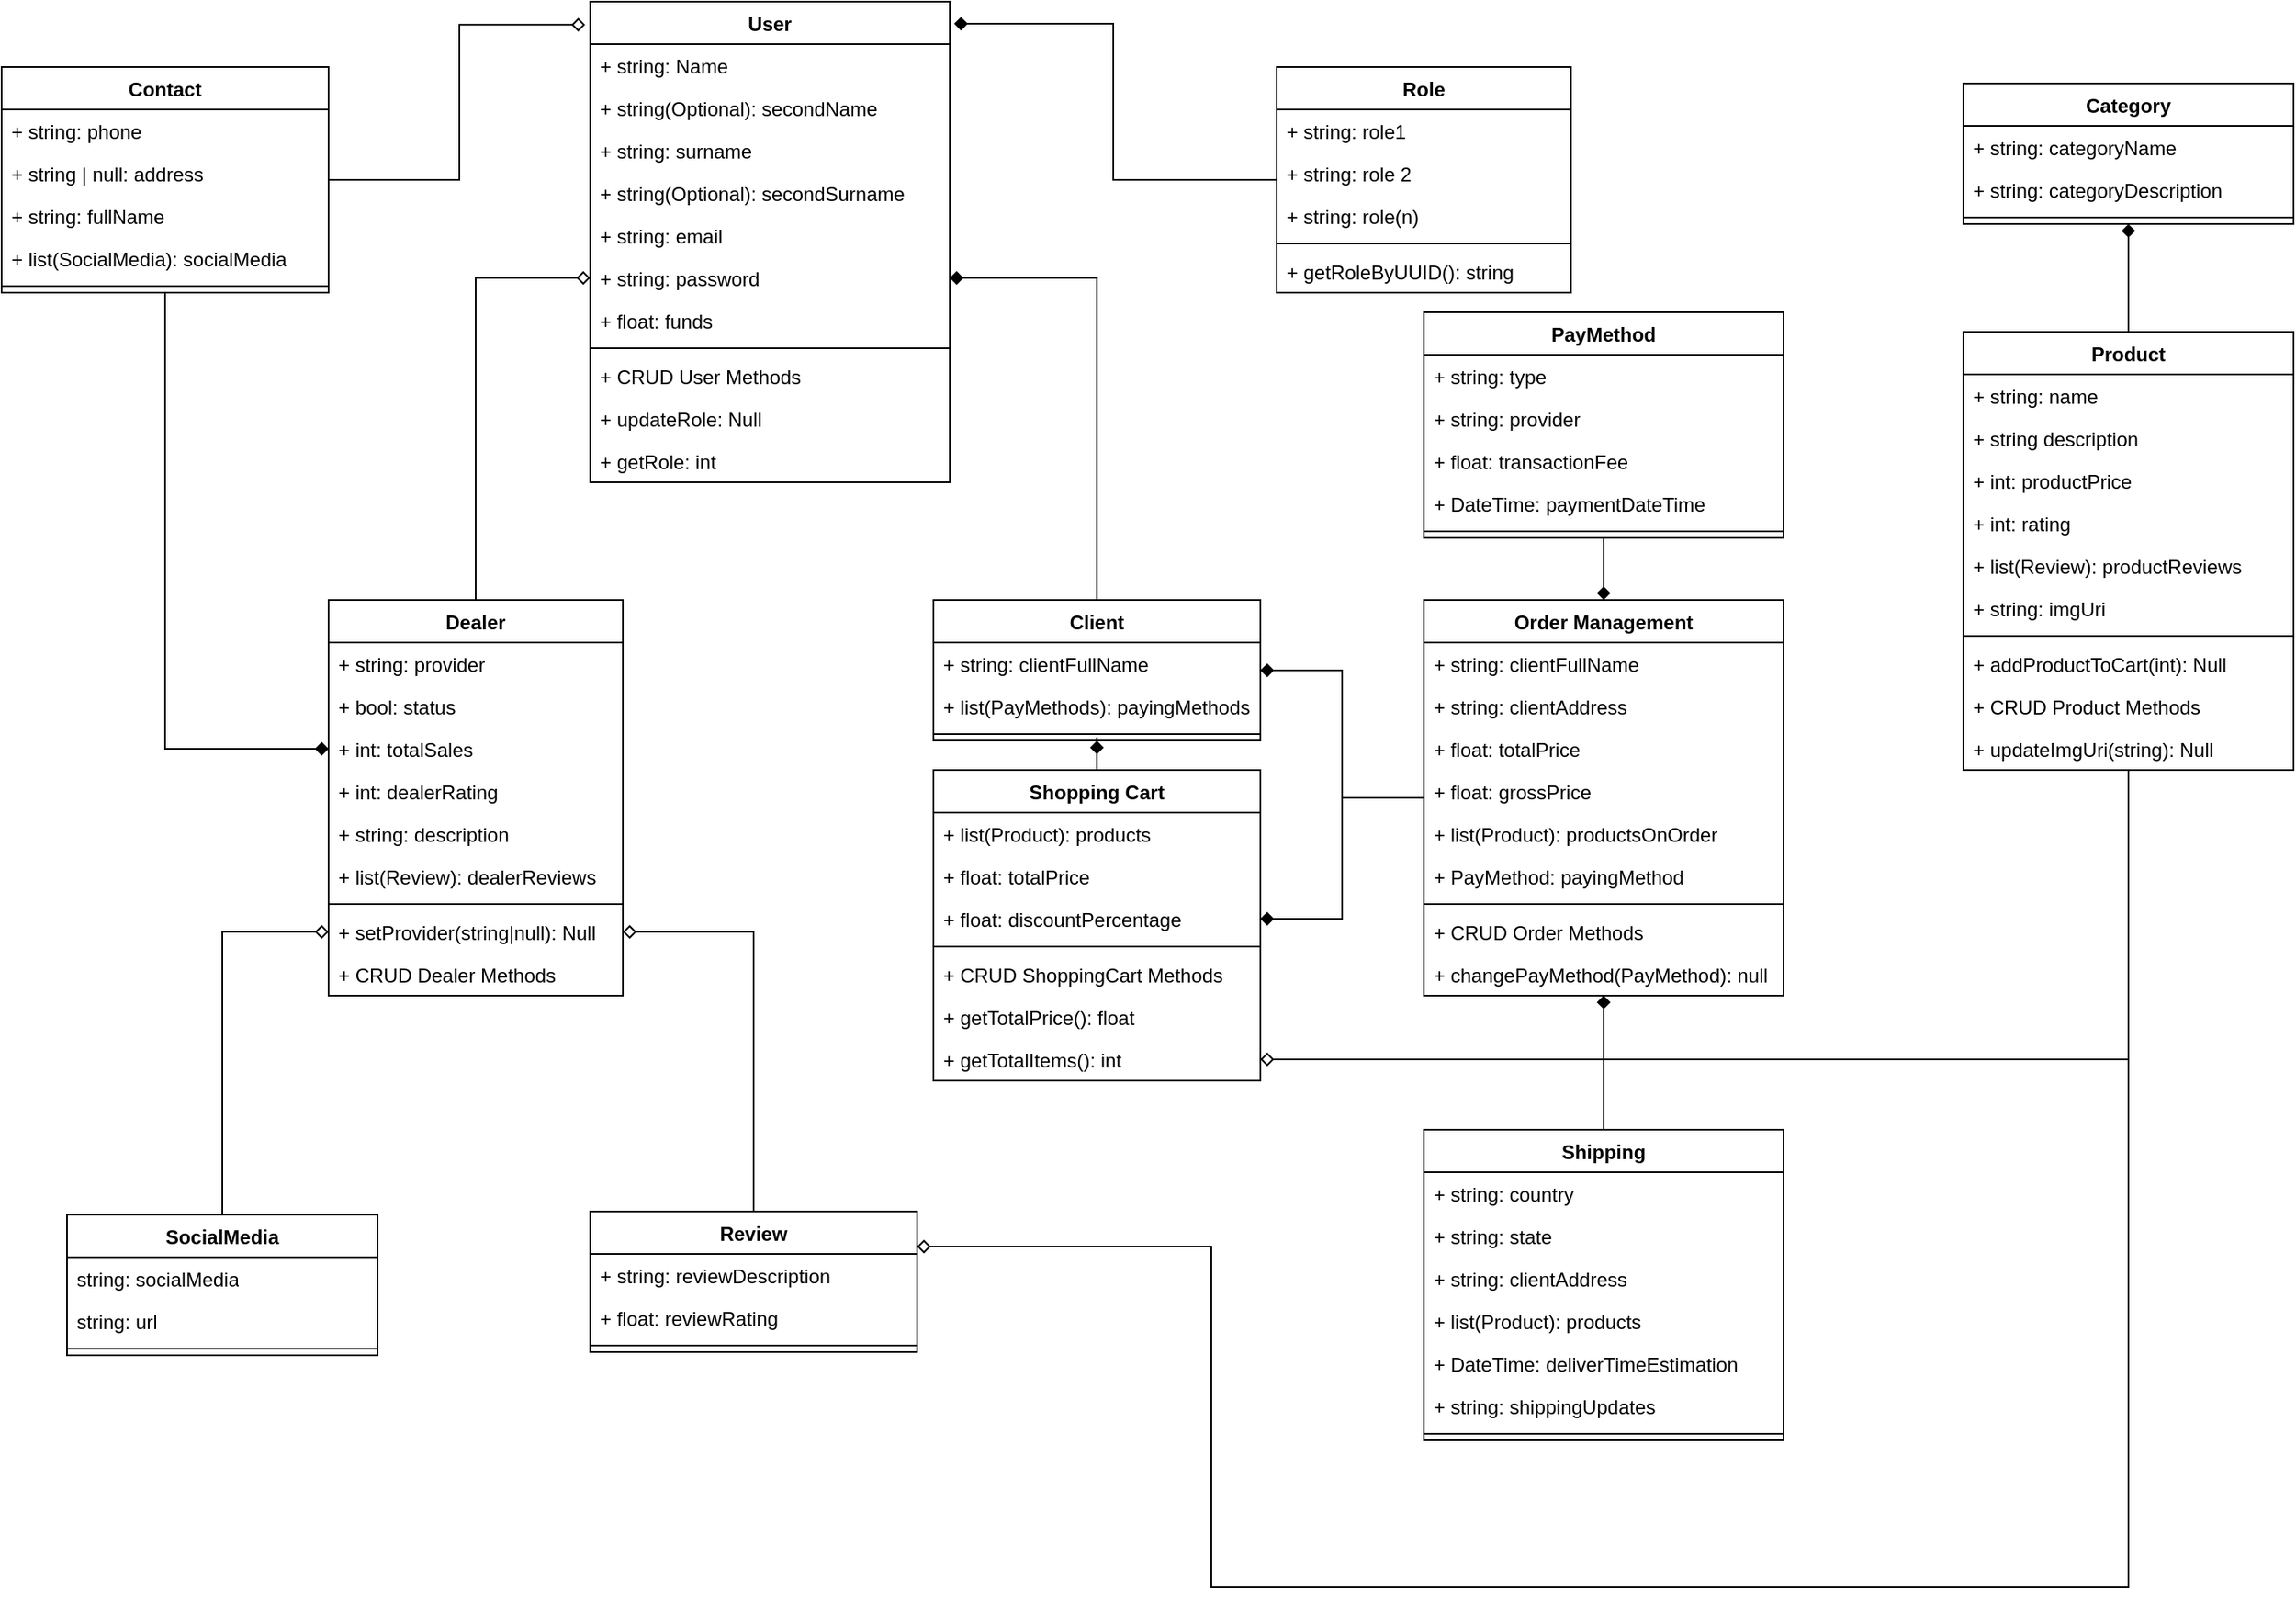 <mxfile version="26.1.2">
  <diagram name="Página-1" id="N1Lat1YPhZzZh7Y8jwU0">
    <mxGraphModel dx="2864" dy="2296" grid="1" gridSize="10" guides="1" tooltips="1" connect="1" arrows="1" fold="1" page="1" pageScale="1" pageWidth="827" pageHeight="1169" math="0" shadow="0">
      <root>
        <mxCell id="0" />
        <mxCell id="1" parent="0" />
        <mxCell id="V8GElESiozP5-Y3EzWXV-1" value="User" style="swimlane;fontStyle=1;align=center;verticalAlign=top;childLayout=stackLayout;horizontal=1;startSize=26;horizontalStack=0;resizeParent=1;resizeParentMax=0;resizeLast=0;collapsible=1;marginBottom=0;whiteSpace=wrap;html=1;" vertex="1" parent="1">
          <mxGeometry x="20" y="-1130" width="220" height="294" as="geometry" />
        </mxCell>
        <mxCell id="V8GElESiozP5-Y3EzWXV-48" value="+ string: Name" style="text;strokeColor=none;fillColor=none;align=left;verticalAlign=top;spacingLeft=4;spacingRight=4;overflow=hidden;rotatable=0;points=[[0,0.5],[1,0.5]];portConstraint=eastwest;whiteSpace=wrap;html=1;" vertex="1" parent="V8GElESiozP5-Y3EzWXV-1">
          <mxGeometry y="26" width="220" height="26" as="geometry" />
        </mxCell>
        <mxCell id="V8GElESiozP5-Y3EzWXV-49" value="+ string(Optional): secondName" style="text;strokeColor=none;fillColor=none;align=left;verticalAlign=top;spacingLeft=4;spacingRight=4;overflow=hidden;rotatable=0;points=[[0,0.5],[1,0.5]];portConstraint=eastwest;whiteSpace=wrap;html=1;" vertex="1" parent="V8GElESiozP5-Y3EzWXV-1">
          <mxGeometry y="52" width="220" height="26" as="geometry" />
        </mxCell>
        <mxCell id="V8GElESiozP5-Y3EzWXV-50" value="+ string: surname" style="text;strokeColor=none;fillColor=none;align=left;verticalAlign=top;spacingLeft=4;spacingRight=4;overflow=hidden;rotatable=0;points=[[0,0.5],[1,0.5]];portConstraint=eastwest;whiteSpace=wrap;html=1;" vertex="1" parent="V8GElESiozP5-Y3EzWXV-1">
          <mxGeometry y="78" width="220" height="26" as="geometry" />
        </mxCell>
        <mxCell id="V8GElESiozP5-Y3EzWXV-51" value="+ string(Optional): secondSurname" style="text;strokeColor=none;fillColor=none;align=left;verticalAlign=top;spacingLeft=4;spacingRight=4;overflow=hidden;rotatable=0;points=[[0,0.5],[1,0.5]];portConstraint=eastwest;whiteSpace=wrap;html=1;" vertex="1" parent="V8GElESiozP5-Y3EzWXV-1">
          <mxGeometry y="104" width="220" height="26" as="geometry" />
        </mxCell>
        <mxCell id="V8GElESiozP5-Y3EzWXV-52" value="+ string: email" style="text;strokeColor=none;fillColor=none;align=left;verticalAlign=top;spacingLeft=4;spacingRight=4;overflow=hidden;rotatable=0;points=[[0,0.5],[1,0.5]];portConstraint=eastwest;whiteSpace=wrap;html=1;" vertex="1" parent="V8GElESiozP5-Y3EzWXV-1">
          <mxGeometry y="130" width="220" height="26" as="geometry" />
        </mxCell>
        <mxCell id="V8GElESiozP5-Y3EzWXV-54" value="+ string: password" style="text;strokeColor=none;fillColor=none;align=left;verticalAlign=top;spacingLeft=4;spacingRight=4;overflow=hidden;rotatable=0;points=[[0,0.5],[1,0.5]];portConstraint=eastwest;whiteSpace=wrap;html=1;" vertex="1" parent="V8GElESiozP5-Y3EzWXV-1">
          <mxGeometry y="156" width="220" height="26" as="geometry" />
        </mxCell>
        <mxCell id="V8GElESiozP5-Y3EzWXV-151" value="+ float: funds" style="text;strokeColor=none;fillColor=none;align=left;verticalAlign=top;spacingLeft=4;spacingRight=4;overflow=hidden;rotatable=0;points=[[0,0.5],[1,0.5]];portConstraint=eastwest;whiteSpace=wrap;html=1;" vertex="1" parent="V8GElESiozP5-Y3EzWXV-1">
          <mxGeometry y="182" width="220" height="26" as="geometry" />
        </mxCell>
        <mxCell id="V8GElESiozP5-Y3EzWXV-3" value="" style="line;strokeWidth=1;fillColor=none;align=left;verticalAlign=middle;spacingTop=-1;spacingLeft=3;spacingRight=3;rotatable=0;labelPosition=right;points=[];portConstraint=eastwest;strokeColor=inherit;" vertex="1" parent="V8GElESiozP5-Y3EzWXV-1">
          <mxGeometry y="208" width="220" height="8" as="geometry" />
        </mxCell>
        <mxCell id="V8GElESiozP5-Y3EzWXV-4" value="&lt;div&gt;+ CRUD User Methods&lt;/div&gt;" style="text;strokeColor=none;fillColor=none;align=left;verticalAlign=top;spacingLeft=4;spacingRight=4;overflow=hidden;rotatable=0;points=[[0,0.5],[1,0.5]];portConstraint=eastwest;whiteSpace=wrap;html=1;" vertex="1" parent="V8GElESiozP5-Y3EzWXV-1">
          <mxGeometry y="216" width="220" height="26" as="geometry" />
        </mxCell>
        <mxCell id="V8GElESiozP5-Y3EzWXV-69" value="+ updateRole: Null" style="text;strokeColor=none;fillColor=none;align=left;verticalAlign=top;spacingLeft=4;spacingRight=4;overflow=hidden;rotatable=0;points=[[0,0.5],[1,0.5]];portConstraint=eastwest;whiteSpace=wrap;html=1;" vertex="1" parent="V8GElESiozP5-Y3EzWXV-1">
          <mxGeometry y="242" width="220" height="26" as="geometry" />
        </mxCell>
        <mxCell id="V8GElESiozP5-Y3EzWXV-70" value="+ getRole: int" style="text;strokeColor=none;fillColor=none;align=left;verticalAlign=top;spacingLeft=4;spacingRight=4;overflow=hidden;rotatable=0;points=[[0,0.5],[1,0.5]];portConstraint=eastwest;whiteSpace=wrap;html=1;" vertex="1" parent="V8GElESiozP5-Y3EzWXV-1">
          <mxGeometry y="268" width="220" height="26" as="geometry" />
        </mxCell>
        <mxCell id="V8GElESiozP5-Y3EzWXV-191" style="edgeStyle=orthogonalEdgeStyle;rounded=0;orthogonalLoop=1;jettySize=auto;html=1;entryX=0.5;entryY=1;entryDx=0;entryDy=0;endArrow=diamond;endFill=1;" edge="1" parent="1" source="V8GElESiozP5-Y3EzWXV-5" target="V8GElESiozP5-Y3EzWXV-61">
          <mxGeometry relative="1" as="geometry" />
        </mxCell>
        <mxCell id="V8GElESiozP5-Y3EzWXV-5" value="Shopping Cart" style="swimlane;fontStyle=1;align=center;verticalAlign=top;childLayout=stackLayout;horizontal=1;startSize=26;horizontalStack=0;resizeParent=1;resizeParentMax=0;resizeLast=0;collapsible=1;marginBottom=0;whiteSpace=wrap;html=1;" vertex="1" parent="1">
          <mxGeometry x="230" y="-660" width="200" height="190" as="geometry" />
        </mxCell>
        <mxCell id="V8GElESiozP5-Y3EzWXV-124" value="+ list(Product): products" style="text;strokeColor=none;fillColor=none;align=left;verticalAlign=top;spacingLeft=4;spacingRight=4;overflow=hidden;rotatable=0;points=[[0,0.5],[1,0.5]];portConstraint=eastwest;whiteSpace=wrap;html=1;" vertex="1" parent="V8GElESiozP5-Y3EzWXV-5">
          <mxGeometry y="26" width="200" height="26" as="geometry" />
        </mxCell>
        <mxCell id="V8GElESiozP5-Y3EzWXV-125" value="+ float: totalPrice" style="text;strokeColor=none;fillColor=none;align=left;verticalAlign=top;spacingLeft=4;spacingRight=4;overflow=hidden;rotatable=0;points=[[0,0.5],[1,0.5]];portConstraint=eastwest;whiteSpace=wrap;html=1;" vertex="1" parent="V8GElESiozP5-Y3EzWXV-5">
          <mxGeometry y="52" width="200" height="26" as="geometry" />
        </mxCell>
        <mxCell id="V8GElESiozP5-Y3EzWXV-128" value="+ float: discountPercentage" style="text;strokeColor=none;fillColor=none;align=left;verticalAlign=top;spacingLeft=4;spacingRight=4;overflow=hidden;rotatable=0;points=[[0,0.5],[1,0.5]];portConstraint=eastwest;whiteSpace=wrap;html=1;" vertex="1" parent="V8GElESiozP5-Y3EzWXV-5">
          <mxGeometry y="78" width="200" height="26" as="geometry" />
        </mxCell>
        <mxCell id="V8GElESiozP5-Y3EzWXV-7" value="" style="line;strokeWidth=1;fillColor=none;align=left;verticalAlign=middle;spacingTop=-1;spacingLeft=3;spacingRight=3;rotatable=0;labelPosition=right;points=[];portConstraint=eastwest;strokeColor=inherit;" vertex="1" parent="V8GElESiozP5-Y3EzWXV-5">
          <mxGeometry y="104" width="200" height="8" as="geometry" />
        </mxCell>
        <mxCell id="V8GElESiozP5-Y3EzWXV-8" value="+ CRUD ShoppingCart Methods" style="text;strokeColor=none;fillColor=none;align=left;verticalAlign=top;spacingLeft=4;spacingRight=4;overflow=hidden;rotatable=0;points=[[0,0.5],[1,0.5]];portConstraint=eastwest;whiteSpace=wrap;html=1;" vertex="1" parent="V8GElESiozP5-Y3EzWXV-5">
          <mxGeometry y="112" width="200" height="26" as="geometry" />
        </mxCell>
        <mxCell id="V8GElESiozP5-Y3EzWXV-129" value="+ getTotalPrice(): float" style="text;strokeColor=none;fillColor=none;align=left;verticalAlign=top;spacingLeft=4;spacingRight=4;overflow=hidden;rotatable=0;points=[[0,0.5],[1,0.5]];portConstraint=eastwest;whiteSpace=wrap;html=1;" vertex="1" parent="V8GElESiozP5-Y3EzWXV-5">
          <mxGeometry y="138" width="200" height="26" as="geometry" />
        </mxCell>
        <mxCell id="V8GElESiozP5-Y3EzWXV-130" value="+ getTotalItems(): int" style="text;strokeColor=none;fillColor=none;align=left;verticalAlign=top;spacingLeft=4;spacingRight=4;overflow=hidden;rotatable=0;points=[[0,0.5],[1,0.5]];portConstraint=eastwest;whiteSpace=wrap;html=1;" vertex="1" parent="V8GElESiozP5-Y3EzWXV-5">
          <mxGeometry y="164" width="200" height="26" as="geometry" />
        </mxCell>
        <mxCell id="V8GElESiozP5-Y3EzWXV-204" style="edgeStyle=orthogonalEdgeStyle;rounded=0;orthogonalLoop=1;jettySize=auto;html=1;endArrow=diamond;endFill=1;" edge="1" parent="1" source="V8GElESiozP5-Y3EzWXV-9" target="V8GElESiozP5-Y3EzWXV-61">
          <mxGeometry relative="1" as="geometry" />
        </mxCell>
        <mxCell id="V8GElESiozP5-Y3EzWXV-207" style="edgeStyle=orthogonalEdgeStyle;rounded=0;orthogonalLoop=1;jettySize=auto;html=1;entryX=1;entryY=0.5;entryDx=0;entryDy=0;endArrow=diamond;endFill=1;" edge="1" parent="1" source="V8GElESiozP5-Y3EzWXV-9" target="V8GElESiozP5-Y3EzWXV-128">
          <mxGeometry relative="1" as="geometry" />
        </mxCell>
        <mxCell id="V8GElESiozP5-Y3EzWXV-9" value="Order Management" style="swimlane;fontStyle=1;align=center;verticalAlign=top;childLayout=stackLayout;horizontal=1;startSize=26;horizontalStack=0;resizeParent=1;resizeParentMax=0;resizeLast=0;collapsible=1;marginBottom=0;whiteSpace=wrap;html=1;" vertex="1" parent="1">
          <mxGeometry x="530" y="-764" width="220" height="242" as="geometry" />
        </mxCell>
        <mxCell id="V8GElESiozP5-Y3EzWXV-10" value="+ string: clientFullName" style="text;strokeColor=none;fillColor=none;align=left;verticalAlign=top;spacingLeft=4;spacingRight=4;overflow=hidden;rotatable=0;points=[[0,0.5],[1,0.5]];portConstraint=eastwest;whiteSpace=wrap;html=1;" vertex="1" parent="V8GElESiozP5-Y3EzWXV-9">
          <mxGeometry y="26" width="220" height="26" as="geometry" />
        </mxCell>
        <mxCell id="V8GElESiozP5-Y3EzWXV-182" value="+ string: clientAddress" style="text;strokeColor=none;fillColor=none;align=left;verticalAlign=top;spacingLeft=4;spacingRight=4;overflow=hidden;rotatable=0;points=[[0,0.5],[1,0.5]];portConstraint=eastwest;whiteSpace=wrap;html=1;" vertex="1" parent="V8GElESiozP5-Y3EzWXV-9">
          <mxGeometry y="52" width="220" height="26" as="geometry" />
        </mxCell>
        <mxCell id="V8GElESiozP5-Y3EzWXV-174" value="+ float: totalPrice" style="text;strokeColor=none;fillColor=none;align=left;verticalAlign=top;spacingLeft=4;spacingRight=4;overflow=hidden;rotatable=0;points=[[0,0.5],[1,0.5]];portConstraint=eastwest;whiteSpace=wrap;html=1;" vertex="1" parent="V8GElESiozP5-Y3EzWXV-9">
          <mxGeometry y="78" width="220" height="26" as="geometry" />
        </mxCell>
        <mxCell id="V8GElESiozP5-Y3EzWXV-175" value="+ float: grossPrice" style="text;strokeColor=none;fillColor=none;align=left;verticalAlign=top;spacingLeft=4;spacingRight=4;overflow=hidden;rotatable=0;points=[[0,0.5],[1,0.5]];portConstraint=eastwest;whiteSpace=wrap;html=1;" vertex="1" parent="V8GElESiozP5-Y3EzWXV-9">
          <mxGeometry y="104" width="220" height="26" as="geometry" />
        </mxCell>
        <mxCell id="V8GElESiozP5-Y3EzWXV-176" value="+ list(Product): productsOnOrder" style="text;strokeColor=none;fillColor=none;align=left;verticalAlign=top;spacingLeft=4;spacingRight=4;overflow=hidden;rotatable=0;points=[[0,0.5],[1,0.5]];portConstraint=eastwest;whiteSpace=wrap;html=1;" vertex="1" parent="V8GElESiozP5-Y3EzWXV-9">
          <mxGeometry y="130" width="220" height="26" as="geometry" />
        </mxCell>
        <mxCell id="V8GElESiozP5-Y3EzWXV-177" value="+ PayMethod: payingMethod" style="text;strokeColor=none;fillColor=none;align=left;verticalAlign=top;spacingLeft=4;spacingRight=4;overflow=hidden;rotatable=0;points=[[0,0.5],[1,0.5]];portConstraint=eastwest;whiteSpace=wrap;html=1;" vertex="1" parent="V8GElESiozP5-Y3EzWXV-9">
          <mxGeometry y="156" width="220" height="26" as="geometry" />
        </mxCell>
        <mxCell id="V8GElESiozP5-Y3EzWXV-11" value="" style="line;strokeWidth=1;fillColor=none;align=left;verticalAlign=middle;spacingTop=-1;spacingLeft=3;spacingRight=3;rotatable=0;labelPosition=right;points=[];portConstraint=eastwest;strokeColor=inherit;" vertex="1" parent="V8GElESiozP5-Y3EzWXV-9">
          <mxGeometry y="182" width="220" height="8" as="geometry" />
        </mxCell>
        <mxCell id="V8GElESiozP5-Y3EzWXV-12" value="+ CRUD Order Methods" style="text;strokeColor=none;fillColor=none;align=left;verticalAlign=top;spacingLeft=4;spacingRight=4;overflow=hidden;rotatable=0;points=[[0,0.5],[1,0.5]];portConstraint=eastwest;whiteSpace=wrap;html=1;" vertex="1" parent="V8GElESiozP5-Y3EzWXV-9">
          <mxGeometry y="190" width="220" height="26" as="geometry" />
        </mxCell>
        <mxCell id="V8GElESiozP5-Y3EzWXV-179" value="+ changePayMethod(PayMethod): null" style="text;strokeColor=none;fillColor=none;align=left;verticalAlign=top;spacingLeft=4;spacingRight=4;overflow=hidden;rotatable=0;points=[[0,0.5],[1,0.5]];portConstraint=eastwest;whiteSpace=wrap;html=1;" vertex="1" parent="V8GElESiozP5-Y3EzWXV-9">
          <mxGeometry y="216" width="220" height="26" as="geometry" />
        </mxCell>
        <mxCell id="V8GElESiozP5-Y3EzWXV-13" value="Shipping" style="swimlane;fontStyle=1;align=center;verticalAlign=top;childLayout=stackLayout;horizontal=1;startSize=26;horizontalStack=0;resizeParent=1;resizeParentMax=0;resizeLast=0;collapsible=1;marginBottom=0;whiteSpace=wrap;html=1;" vertex="1" parent="1">
          <mxGeometry x="530" y="-440" width="220" height="190" as="geometry" />
        </mxCell>
        <mxCell id="V8GElESiozP5-Y3EzWXV-14" value="+ string: country" style="text;strokeColor=none;fillColor=none;align=left;verticalAlign=top;spacingLeft=4;spacingRight=4;overflow=hidden;rotatable=0;points=[[0,0.5],[1,0.5]];portConstraint=eastwest;whiteSpace=wrap;html=1;" vertex="1" parent="V8GElESiozP5-Y3EzWXV-13">
          <mxGeometry y="26" width="220" height="26" as="geometry" />
        </mxCell>
        <mxCell id="V8GElESiozP5-Y3EzWXV-160" value="+ string: state" style="text;strokeColor=none;fillColor=none;align=left;verticalAlign=top;spacingLeft=4;spacingRight=4;overflow=hidden;rotatable=0;points=[[0,0.5],[1,0.5]];portConstraint=eastwest;whiteSpace=wrap;html=1;" vertex="1" parent="V8GElESiozP5-Y3EzWXV-13">
          <mxGeometry y="52" width="220" height="26" as="geometry" />
        </mxCell>
        <mxCell id="V8GElESiozP5-Y3EzWXV-161" value="+ string: clientAddress" style="text;strokeColor=none;fillColor=none;align=left;verticalAlign=top;spacingLeft=4;spacingRight=4;overflow=hidden;rotatable=0;points=[[0,0.5],[1,0.5]];portConstraint=eastwest;whiteSpace=wrap;html=1;" vertex="1" parent="V8GElESiozP5-Y3EzWXV-13">
          <mxGeometry y="78" width="220" height="26" as="geometry" />
        </mxCell>
        <mxCell id="V8GElESiozP5-Y3EzWXV-162" value="+ list(Product): products" style="text;strokeColor=none;fillColor=none;align=left;verticalAlign=top;spacingLeft=4;spacingRight=4;overflow=hidden;rotatable=0;points=[[0,0.5],[1,0.5]];portConstraint=eastwest;whiteSpace=wrap;html=1;" vertex="1" parent="V8GElESiozP5-Y3EzWXV-13">
          <mxGeometry y="104" width="220" height="26" as="geometry" />
        </mxCell>
        <mxCell id="V8GElESiozP5-Y3EzWXV-163" value="+ DateTime: deliverTimeEstimation" style="text;strokeColor=none;fillColor=none;align=left;verticalAlign=top;spacingLeft=4;spacingRight=4;overflow=hidden;rotatable=0;points=[[0,0.5],[1,0.5]];portConstraint=eastwest;whiteSpace=wrap;html=1;" vertex="1" parent="V8GElESiozP5-Y3EzWXV-13">
          <mxGeometry y="130" width="220" height="26" as="geometry" />
        </mxCell>
        <mxCell id="V8GElESiozP5-Y3EzWXV-164" value="+ string: shippingUpdates" style="text;strokeColor=none;fillColor=none;align=left;verticalAlign=top;spacingLeft=4;spacingRight=4;overflow=hidden;rotatable=0;points=[[0,0.5],[1,0.5]];portConstraint=eastwest;whiteSpace=wrap;html=1;" vertex="1" parent="V8GElESiozP5-Y3EzWXV-13">
          <mxGeometry y="156" width="220" height="26" as="geometry" />
        </mxCell>
        <mxCell id="V8GElESiozP5-Y3EzWXV-15" value="" style="line;strokeWidth=1;fillColor=none;align=left;verticalAlign=middle;spacingTop=-1;spacingLeft=3;spacingRight=3;rotatable=0;labelPosition=right;points=[];portConstraint=eastwest;strokeColor=inherit;" vertex="1" parent="V8GElESiozP5-Y3EzWXV-13">
          <mxGeometry y="182" width="220" height="8" as="geometry" />
        </mxCell>
        <mxCell id="V8GElESiozP5-Y3EzWXV-213" style="edgeStyle=orthogonalEdgeStyle;rounded=0;orthogonalLoop=1;jettySize=auto;html=1;entryX=1;entryY=0.5;entryDx=0;entryDy=0;endArrow=diamond;endFill=0;" edge="1" parent="1" source="V8GElESiozP5-Y3EzWXV-17" target="V8GElESiozP5-Y3EzWXV-68">
          <mxGeometry relative="1" as="geometry" />
        </mxCell>
        <mxCell id="V8GElESiozP5-Y3EzWXV-17" value="Review" style="swimlane;fontStyle=1;align=center;verticalAlign=top;childLayout=stackLayout;horizontal=1;startSize=26;horizontalStack=0;resizeParent=1;resizeParentMax=0;resizeLast=0;collapsible=1;marginBottom=0;whiteSpace=wrap;html=1;" vertex="1" parent="1">
          <mxGeometry x="20" y="-390" width="200" height="86" as="geometry" />
        </mxCell>
        <mxCell id="V8GElESiozP5-Y3EzWXV-18" value="+ string: reviewDescription" style="text;strokeColor=none;fillColor=none;align=left;verticalAlign=top;spacingLeft=4;spacingRight=4;overflow=hidden;rotatable=0;points=[[0,0.5],[1,0.5]];portConstraint=eastwest;whiteSpace=wrap;html=1;" vertex="1" parent="V8GElESiozP5-Y3EzWXV-17">
          <mxGeometry y="26" width="200" height="26" as="geometry" />
        </mxCell>
        <mxCell id="V8GElESiozP5-Y3EzWXV-215" value="+ float: reviewRating" style="text;strokeColor=none;fillColor=none;align=left;verticalAlign=top;spacingLeft=4;spacingRight=4;overflow=hidden;rotatable=0;points=[[0,0.5],[1,0.5]];portConstraint=eastwest;whiteSpace=wrap;html=1;" vertex="1" parent="V8GElESiozP5-Y3EzWXV-17">
          <mxGeometry y="52" width="200" height="26" as="geometry" />
        </mxCell>
        <mxCell id="V8GElESiozP5-Y3EzWXV-19" value="" style="line;strokeWidth=1;fillColor=none;align=left;verticalAlign=middle;spacingTop=-1;spacingLeft=3;spacingRight=3;rotatable=0;labelPosition=right;points=[];portConstraint=eastwest;strokeColor=inherit;" vertex="1" parent="V8GElESiozP5-Y3EzWXV-17">
          <mxGeometry y="78" width="200" height="8" as="geometry" />
        </mxCell>
        <mxCell id="V8GElESiozP5-Y3EzWXV-209" style="edgeStyle=orthogonalEdgeStyle;rounded=0;orthogonalLoop=1;jettySize=auto;html=1;entryX=0.5;entryY=1;entryDx=0;entryDy=0;endArrow=diamond;endFill=1;" edge="1" parent="1" source="V8GElESiozP5-Y3EzWXV-29" target="V8GElESiozP5-Y3EzWXV-33">
          <mxGeometry relative="1" as="geometry" />
        </mxCell>
        <mxCell id="V8GElESiozP5-Y3EzWXV-210" style="edgeStyle=orthogonalEdgeStyle;rounded=0;orthogonalLoop=1;jettySize=auto;html=1;endArrow=diamond;endFill=0;" edge="1" parent="1" source="V8GElESiozP5-Y3EzWXV-29" target="V8GElESiozP5-Y3EzWXV-130">
          <mxGeometry relative="1" as="geometry" />
        </mxCell>
        <mxCell id="V8GElESiozP5-Y3EzWXV-216" style="edgeStyle=orthogonalEdgeStyle;rounded=0;orthogonalLoop=1;jettySize=auto;html=1;entryX=1;entryY=0.25;entryDx=0;entryDy=0;endArrow=diamond;endFill=0;" edge="1" parent="1" source="V8GElESiozP5-Y3EzWXV-29" target="V8GElESiozP5-Y3EzWXV-17">
          <mxGeometry relative="1" as="geometry">
            <Array as="points">
              <mxPoint x="961" y="-160" />
              <mxPoint x="400" y="-160" />
              <mxPoint x="400" y="-368" />
            </Array>
          </mxGeometry>
        </mxCell>
        <mxCell id="V8GElESiozP5-Y3EzWXV-29" value="Product" style="swimlane;fontStyle=1;align=center;verticalAlign=top;childLayout=stackLayout;horizontal=1;startSize=26;horizontalStack=0;resizeParent=1;resizeParentMax=0;resizeLast=0;collapsible=1;marginBottom=0;whiteSpace=wrap;html=1;" vertex="1" parent="1">
          <mxGeometry x="860" y="-928" width="202" height="268" as="geometry" />
        </mxCell>
        <mxCell id="V8GElESiozP5-Y3EzWXV-113" value="+ string: name" style="text;strokeColor=none;fillColor=none;align=left;verticalAlign=top;spacingLeft=4;spacingRight=4;overflow=hidden;rotatable=0;points=[[0,0.5],[1,0.5]];portConstraint=eastwest;whiteSpace=wrap;html=1;" vertex="1" parent="V8GElESiozP5-Y3EzWXV-29">
          <mxGeometry y="26" width="202" height="26" as="geometry" />
        </mxCell>
        <mxCell id="V8GElESiozP5-Y3EzWXV-114" value="+ string description" style="text;strokeColor=none;fillColor=none;align=left;verticalAlign=top;spacingLeft=4;spacingRight=4;overflow=hidden;rotatable=0;points=[[0,0.5],[1,0.5]];portConstraint=eastwest;whiteSpace=wrap;html=1;" vertex="1" parent="V8GElESiozP5-Y3EzWXV-29">
          <mxGeometry y="52" width="202" height="26" as="geometry" />
        </mxCell>
        <mxCell id="V8GElESiozP5-Y3EzWXV-118" value="+ int: productPrice" style="text;strokeColor=none;fillColor=none;align=left;verticalAlign=top;spacingLeft=4;spacingRight=4;overflow=hidden;rotatable=0;points=[[0,0.5],[1,0.5]];portConstraint=eastwest;whiteSpace=wrap;html=1;" vertex="1" parent="V8GElESiozP5-Y3EzWXV-29">
          <mxGeometry y="78" width="202" height="26" as="geometry" />
        </mxCell>
        <mxCell id="V8GElESiozP5-Y3EzWXV-115" value="+ int: rating" style="text;strokeColor=none;fillColor=none;align=left;verticalAlign=top;spacingLeft=4;spacingRight=4;overflow=hidden;rotatable=0;points=[[0,0.5],[1,0.5]];portConstraint=eastwest;whiteSpace=wrap;html=1;" vertex="1" parent="V8GElESiozP5-Y3EzWXV-29">
          <mxGeometry y="104" width="202" height="26" as="geometry" />
        </mxCell>
        <mxCell id="V8GElESiozP5-Y3EzWXV-152" value="+ list(Review): productReviews" style="text;strokeColor=none;fillColor=none;align=left;verticalAlign=top;spacingLeft=4;spacingRight=4;overflow=hidden;rotatable=0;points=[[0,0.5],[1,0.5]];portConstraint=eastwest;whiteSpace=wrap;html=1;" vertex="1" parent="V8GElESiozP5-Y3EzWXV-29">
          <mxGeometry y="130" width="202" height="26" as="geometry" />
        </mxCell>
        <mxCell id="V8GElESiozP5-Y3EzWXV-116" value="+ string: imgUri" style="text;strokeColor=none;fillColor=none;align=left;verticalAlign=top;spacingLeft=4;spacingRight=4;overflow=hidden;rotatable=0;points=[[0,0.5],[1,0.5]];portConstraint=eastwest;whiteSpace=wrap;html=1;" vertex="1" parent="V8GElESiozP5-Y3EzWXV-29">
          <mxGeometry y="156" width="202" height="26" as="geometry" />
        </mxCell>
        <mxCell id="V8GElESiozP5-Y3EzWXV-31" value="" style="line;strokeWidth=1;fillColor=none;align=left;verticalAlign=middle;spacingTop=-1;spacingLeft=3;spacingRight=3;rotatable=0;labelPosition=right;points=[];portConstraint=eastwest;strokeColor=inherit;" vertex="1" parent="V8GElESiozP5-Y3EzWXV-29">
          <mxGeometry y="182" width="202" height="8" as="geometry" />
        </mxCell>
        <mxCell id="V8GElESiozP5-Y3EzWXV-32" value="+ addProductToCart(int): Null" style="text;strokeColor=none;fillColor=none;align=left;verticalAlign=top;spacingLeft=4;spacingRight=4;overflow=hidden;rotatable=0;points=[[0,0.5],[1,0.5]];portConstraint=eastwest;whiteSpace=wrap;html=1;" vertex="1" parent="V8GElESiozP5-Y3EzWXV-29">
          <mxGeometry y="190" width="202" height="26" as="geometry" />
        </mxCell>
        <mxCell id="V8GElESiozP5-Y3EzWXV-120" value="+ CRUD Product Methods" style="text;strokeColor=none;fillColor=none;align=left;verticalAlign=top;spacingLeft=4;spacingRight=4;overflow=hidden;rotatable=0;points=[[0,0.5],[1,0.5]];portConstraint=eastwest;whiteSpace=wrap;html=1;" vertex="1" parent="V8GElESiozP5-Y3EzWXV-29">
          <mxGeometry y="216" width="202" height="26" as="geometry" />
        </mxCell>
        <mxCell id="V8GElESiozP5-Y3EzWXV-121" value="+ updateImgUri(string): Null" style="text;strokeColor=none;fillColor=none;align=left;verticalAlign=top;spacingLeft=4;spacingRight=4;overflow=hidden;rotatable=0;points=[[0,0.5],[1,0.5]];portConstraint=eastwest;whiteSpace=wrap;html=1;" vertex="1" parent="V8GElESiozP5-Y3EzWXV-29">
          <mxGeometry y="242" width="202" height="26" as="geometry" />
        </mxCell>
        <mxCell id="V8GElESiozP5-Y3EzWXV-33" value="Category" style="swimlane;fontStyle=1;align=center;verticalAlign=top;childLayout=stackLayout;horizontal=1;startSize=26;horizontalStack=0;resizeParent=1;resizeParentMax=0;resizeLast=0;collapsible=1;marginBottom=0;whiteSpace=wrap;html=1;" vertex="1" parent="1">
          <mxGeometry x="860" y="-1080" width="202" height="86" as="geometry" />
        </mxCell>
        <mxCell id="V8GElESiozP5-Y3EzWXV-34" value="+ string: categoryName" style="text;strokeColor=none;fillColor=none;align=left;verticalAlign=top;spacingLeft=4;spacingRight=4;overflow=hidden;rotatable=0;points=[[0,0.5],[1,0.5]];portConstraint=eastwest;whiteSpace=wrap;html=1;" vertex="1" parent="V8GElESiozP5-Y3EzWXV-33">
          <mxGeometry y="26" width="202" height="26" as="geometry" />
        </mxCell>
        <mxCell id="V8GElESiozP5-Y3EzWXV-171" value="+ string: categoryDescription" style="text;strokeColor=none;fillColor=none;align=left;verticalAlign=top;spacingLeft=4;spacingRight=4;overflow=hidden;rotatable=0;points=[[0,0.5],[1,0.5]];portConstraint=eastwest;whiteSpace=wrap;html=1;" vertex="1" parent="V8GElESiozP5-Y3EzWXV-33">
          <mxGeometry y="52" width="202" height="26" as="geometry" />
        </mxCell>
        <mxCell id="V8GElESiozP5-Y3EzWXV-35" value="" style="line;strokeWidth=1;fillColor=none;align=left;verticalAlign=middle;spacingTop=-1;spacingLeft=3;spacingRight=3;rotatable=0;labelPosition=right;points=[];portConstraint=eastwest;strokeColor=inherit;" vertex="1" parent="V8GElESiozP5-Y3EzWXV-33">
          <mxGeometry y="78" width="202" height="8" as="geometry" />
        </mxCell>
        <mxCell id="V8GElESiozP5-Y3EzWXV-56" value="Role" style="swimlane;fontStyle=1;align=center;verticalAlign=top;childLayout=stackLayout;horizontal=1;startSize=26;horizontalStack=0;resizeParent=1;resizeParentMax=0;resizeLast=0;collapsible=1;marginBottom=0;whiteSpace=wrap;html=1;" vertex="1" parent="1">
          <mxGeometry x="440" y="-1090" width="180" height="138" as="geometry" />
        </mxCell>
        <mxCell id="V8GElESiozP5-Y3EzWXV-107" value="+ string: role1" style="text;strokeColor=none;fillColor=none;align=left;verticalAlign=top;spacingLeft=4;spacingRight=4;overflow=hidden;rotatable=0;points=[[0,0.5],[1,0.5]];portConstraint=eastwest;whiteSpace=wrap;html=1;" vertex="1" parent="V8GElESiozP5-Y3EzWXV-56">
          <mxGeometry y="26" width="180" height="26" as="geometry" />
        </mxCell>
        <mxCell id="V8GElESiozP5-Y3EzWXV-108" value="+ string: role 2" style="text;strokeColor=none;fillColor=none;align=left;verticalAlign=top;spacingLeft=4;spacingRight=4;overflow=hidden;rotatable=0;points=[[0,0.5],[1,0.5]];portConstraint=eastwest;whiteSpace=wrap;html=1;" vertex="1" parent="V8GElESiozP5-Y3EzWXV-56">
          <mxGeometry y="52" width="180" height="26" as="geometry" />
        </mxCell>
        <mxCell id="V8GElESiozP5-Y3EzWXV-109" value="+ string: role(n)" style="text;strokeColor=none;fillColor=none;align=left;verticalAlign=top;spacingLeft=4;spacingRight=4;overflow=hidden;rotatable=0;points=[[0,0.5],[1,0.5]];portConstraint=eastwest;whiteSpace=wrap;html=1;" vertex="1" parent="V8GElESiozP5-Y3EzWXV-56">
          <mxGeometry y="78" width="180" height="26" as="geometry" />
        </mxCell>
        <mxCell id="V8GElESiozP5-Y3EzWXV-58" value="" style="line;strokeWidth=1;fillColor=none;align=left;verticalAlign=middle;spacingTop=-1;spacingLeft=3;spacingRight=3;rotatable=0;labelPosition=right;points=[];portConstraint=eastwest;strokeColor=inherit;" vertex="1" parent="V8GElESiozP5-Y3EzWXV-56">
          <mxGeometry y="104" width="180" height="8" as="geometry" />
        </mxCell>
        <mxCell id="V8GElESiozP5-Y3EzWXV-59" value="+ getRoleByUUID(): string" style="text;strokeColor=none;fillColor=none;align=left;verticalAlign=top;spacingLeft=4;spacingRight=4;overflow=hidden;rotatable=0;points=[[0,0.5],[1,0.5]];portConstraint=eastwest;whiteSpace=wrap;html=1;" vertex="1" parent="V8GElESiozP5-Y3EzWXV-56">
          <mxGeometry y="112" width="180" height="26" as="geometry" />
        </mxCell>
        <mxCell id="V8GElESiozP5-Y3EzWXV-198" style="edgeStyle=orthogonalEdgeStyle;rounded=0;orthogonalLoop=1;jettySize=auto;html=1;entryX=1;entryY=0.5;entryDx=0;entryDy=0;endArrow=diamond;endFill=1;" edge="1" parent="1" source="V8GElESiozP5-Y3EzWXV-61" target="V8GElESiozP5-Y3EzWXV-54">
          <mxGeometry relative="1" as="geometry" />
        </mxCell>
        <mxCell id="V8GElESiozP5-Y3EzWXV-61" value="Client" style="swimlane;fontStyle=1;align=center;verticalAlign=top;childLayout=stackLayout;horizontal=1;startSize=26;horizontalStack=0;resizeParent=1;resizeParentMax=0;resizeLast=0;collapsible=1;marginBottom=0;whiteSpace=wrap;html=1;" vertex="1" parent="1">
          <mxGeometry x="230" y="-764" width="200" height="86" as="geometry" />
        </mxCell>
        <mxCell id="V8GElESiozP5-Y3EzWXV-62" value="+ string: clientFullName" style="text;strokeColor=none;fillColor=none;align=left;verticalAlign=top;spacingLeft=4;spacingRight=4;overflow=hidden;rotatable=0;points=[[0,0.5],[1,0.5]];portConstraint=eastwest;whiteSpace=wrap;html=1;" vertex="1" parent="V8GElESiozP5-Y3EzWXV-61">
          <mxGeometry y="26" width="200" height="26" as="geometry" />
        </mxCell>
        <mxCell id="V8GElESiozP5-Y3EzWXV-148" value="+ list(PayMethods): payingMethods" style="text;strokeColor=none;fillColor=none;align=left;verticalAlign=top;spacingLeft=4;spacingRight=4;overflow=hidden;rotatable=0;points=[[0,0.5],[1,0.5]];portConstraint=eastwest;whiteSpace=wrap;html=1;" vertex="1" parent="V8GElESiozP5-Y3EzWXV-61">
          <mxGeometry y="52" width="200" height="26" as="geometry" />
        </mxCell>
        <mxCell id="V8GElESiozP5-Y3EzWXV-63" value="" style="line;strokeWidth=1;fillColor=none;align=left;verticalAlign=middle;spacingTop=-1;spacingLeft=3;spacingRight=3;rotatable=0;labelPosition=right;points=[];portConstraint=eastwest;strokeColor=inherit;" vertex="1" parent="V8GElESiozP5-Y3EzWXV-61">
          <mxGeometry y="78" width="200" height="8" as="geometry" />
        </mxCell>
        <mxCell id="V8GElESiozP5-Y3EzWXV-197" style="edgeStyle=orthogonalEdgeStyle;rounded=0;orthogonalLoop=1;jettySize=auto;html=1;endArrow=diamond;endFill=0;" edge="1" parent="1" source="V8GElESiozP5-Y3EzWXV-65" target="V8GElESiozP5-Y3EzWXV-54">
          <mxGeometry relative="1" as="geometry" />
        </mxCell>
        <mxCell id="V8GElESiozP5-Y3EzWXV-65" value="Dealer" style="swimlane;fontStyle=1;align=center;verticalAlign=top;childLayout=stackLayout;horizontal=1;startSize=26;horizontalStack=0;resizeParent=1;resizeParentMax=0;resizeLast=0;collapsible=1;marginBottom=0;whiteSpace=wrap;html=1;" vertex="1" parent="1">
          <mxGeometry x="-140" y="-764" width="180" height="242" as="geometry" />
        </mxCell>
        <mxCell id="V8GElESiozP5-Y3EzWXV-86" value="+ string: provider" style="text;strokeColor=none;fillColor=none;align=left;verticalAlign=top;spacingLeft=4;spacingRight=4;overflow=hidden;rotatable=0;points=[[0,0.5],[1,0.5]];portConstraint=eastwest;whiteSpace=wrap;html=1;" vertex="1" parent="V8GElESiozP5-Y3EzWXV-65">
          <mxGeometry y="26" width="180" height="26" as="geometry" />
        </mxCell>
        <mxCell id="V8GElESiozP5-Y3EzWXV-134" value="+ bool: status" style="text;strokeColor=none;fillColor=none;align=left;verticalAlign=top;spacingLeft=4;spacingRight=4;overflow=hidden;rotatable=0;points=[[0,0.5],[1,0.5]];portConstraint=eastwest;whiteSpace=wrap;html=1;" vertex="1" parent="V8GElESiozP5-Y3EzWXV-65">
          <mxGeometry y="52" width="180" height="26" as="geometry" />
        </mxCell>
        <mxCell id="V8GElESiozP5-Y3EzWXV-135" value="+ int: totalSales" style="text;strokeColor=none;fillColor=none;align=left;verticalAlign=top;spacingLeft=4;spacingRight=4;overflow=hidden;rotatable=0;points=[[0,0.5],[1,0.5]];portConstraint=eastwest;whiteSpace=wrap;html=1;" vertex="1" parent="V8GElESiozP5-Y3EzWXV-65">
          <mxGeometry y="78" width="180" height="26" as="geometry" />
        </mxCell>
        <mxCell id="V8GElESiozP5-Y3EzWXV-131" value="+ int: dealerRating" style="text;strokeColor=none;fillColor=none;align=left;verticalAlign=top;spacingLeft=4;spacingRight=4;overflow=hidden;rotatable=0;points=[[0,0.5],[1,0.5]];portConstraint=eastwest;whiteSpace=wrap;html=1;" vertex="1" parent="V8GElESiozP5-Y3EzWXV-65">
          <mxGeometry y="104" width="180" height="26" as="geometry" />
        </mxCell>
        <mxCell id="V8GElESiozP5-Y3EzWXV-136" value="+ string: description" style="text;strokeColor=none;fillColor=none;align=left;verticalAlign=top;spacingLeft=4;spacingRight=4;overflow=hidden;rotatable=0;points=[[0,0.5],[1,0.5]];portConstraint=eastwest;whiteSpace=wrap;html=1;" vertex="1" parent="V8GElESiozP5-Y3EzWXV-65">
          <mxGeometry y="130" width="180" height="26" as="geometry" />
        </mxCell>
        <mxCell id="V8GElESiozP5-Y3EzWXV-133" value="+ list(Review): dealerReviews" style="text;strokeColor=none;fillColor=none;align=left;verticalAlign=top;spacingLeft=4;spacingRight=4;overflow=hidden;rotatable=0;points=[[0,0.5],[1,0.5]];portConstraint=eastwest;whiteSpace=wrap;html=1;" vertex="1" parent="V8GElESiozP5-Y3EzWXV-65">
          <mxGeometry y="156" width="180" height="26" as="geometry" />
        </mxCell>
        <mxCell id="V8GElESiozP5-Y3EzWXV-67" value="" style="line;strokeWidth=1;fillColor=none;align=left;verticalAlign=middle;spacingTop=-1;spacingLeft=3;spacingRight=3;rotatable=0;labelPosition=right;points=[];portConstraint=eastwest;strokeColor=inherit;" vertex="1" parent="V8GElESiozP5-Y3EzWXV-65">
          <mxGeometry y="182" width="180" height="8" as="geometry" />
        </mxCell>
        <mxCell id="V8GElESiozP5-Y3EzWXV-68" value="+ setProvider(string|null): Null" style="text;strokeColor=none;fillColor=none;align=left;verticalAlign=top;spacingLeft=4;spacingRight=4;overflow=hidden;rotatable=0;points=[[0,0.5],[1,0.5]];portConstraint=eastwest;whiteSpace=wrap;html=1;" vertex="1" parent="V8GElESiozP5-Y3EzWXV-65">
          <mxGeometry y="190" width="180" height="26" as="geometry" />
        </mxCell>
        <mxCell id="V8GElESiozP5-Y3EzWXV-137" value="+ CRUD Dealer Methods" style="text;strokeColor=none;fillColor=none;align=left;verticalAlign=top;spacingLeft=4;spacingRight=4;overflow=hidden;rotatable=0;points=[[0,0.5],[1,0.5]];portConstraint=eastwest;whiteSpace=wrap;html=1;" vertex="1" parent="V8GElESiozP5-Y3EzWXV-65">
          <mxGeometry y="216" width="180" height="26" as="geometry" />
        </mxCell>
        <mxCell id="V8GElESiozP5-Y3EzWXV-196" style="edgeStyle=orthogonalEdgeStyle;rounded=0;orthogonalLoop=1;jettySize=auto;html=1;entryX=0;entryY=0.5;entryDx=0;entryDy=0;endArrow=diamond;endFill=1;" edge="1" parent="1" source="V8GElESiozP5-Y3EzWXV-94" target="V8GElESiozP5-Y3EzWXV-135">
          <mxGeometry relative="1" as="geometry" />
        </mxCell>
        <mxCell id="V8GElESiozP5-Y3EzWXV-94" value="Contact" style="swimlane;fontStyle=1;align=center;verticalAlign=top;childLayout=stackLayout;horizontal=1;startSize=26;horizontalStack=0;resizeParent=1;resizeParentMax=0;resizeLast=0;collapsible=1;marginBottom=0;whiteSpace=wrap;html=1;" vertex="1" parent="1">
          <mxGeometry x="-340" y="-1090" width="200" height="138" as="geometry" />
        </mxCell>
        <mxCell id="V8GElESiozP5-Y3EzWXV-100" value="+ string: phone" style="text;strokeColor=none;fillColor=none;align=left;verticalAlign=top;spacingLeft=4;spacingRight=4;overflow=hidden;rotatable=0;points=[[0,0.5],[1,0.5]];portConstraint=eastwest;whiteSpace=wrap;html=1;" vertex="1" parent="V8GElESiozP5-Y3EzWXV-94">
          <mxGeometry y="26" width="200" height="26" as="geometry" />
        </mxCell>
        <mxCell id="V8GElESiozP5-Y3EzWXV-99" value="+ string | null: address" style="text;strokeColor=none;fillColor=none;align=left;verticalAlign=top;spacingLeft=4;spacingRight=4;overflow=hidden;rotatable=0;points=[[0,0.5],[1,0.5]];portConstraint=eastwest;whiteSpace=wrap;html=1;" vertex="1" parent="V8GElESiozP5-Y3EzWXV-94">
          <mxGeometry y="52" width="200" height="26" as="geometry" />
        </mxCell>
        <mxCell id="V8GElESiozP5-Y3EzWXV-138" value="+ string: fullName" style="text;strokeColor=none;fillColor=none;align=left;verticalAlign=top;spacingLeft=4;spacingRight=4;overflow=hidden;rotatable=0;points=[[0,0.5],[1,0.5]];portConstraint=eastwest;whiteSpace=wrap;html=1;" vertex="1" parent="V8GElESiozP5-Y3EzWXV-94">
          <mxGeometry y="78" width="200" height="26" as="geometry" />
        </mxCell>
        <mxCell id="V8GElESiozP5-Y3EzWXV-139" value="+ list(SocialMedia): socialMedia" style="text;strokeColor=none;fillColor=none;align=left;verticalAlign=top;spacingLeft=4;spacingRight=4;overflow=hidden;rotatable=0;points=[[0,0.5],[1,0.5]];portConstraint=eastwest;whiteSpace=wrap;html=1;" vertex="1" parent="V8GElESiozP5-Y3EzWXV-94">
          <mxGeometry y="104" width="200" height="26" as="geometry" />
        </mxCell>
        <mxCell id="V8GElESiozP5-Y3EzWXV-96" value="" style="line;strokeWidth=1;fillColor=none;align=left;verticalAlign=middle;spacingTop=-1;spacingLeft=3;spacingRight=3;rotatable=0;labelPosition=right;points=[];portConstraint=eastwest;strokeColor=inherit;" vertex="1" parent="V8GElESiozP5-Y3EzWXV-94">
          <mxGeometry y="130" width="200" height="8" as="geometry" />
        </mxCell>
        <mxCell id="V8GElESiozP5-Y3EzWXV-214" style="edgeStyle=orthogonalEdgeStyle;rounded=0;orthogonalLoop=1;jettySize=auto;html=1;entryX=0;entryY=0.5;entryDx=0;entryDy=0;endArrow=diamond;endFill=0;" edge="1" parent="1" source="V8GElESiozP5-Y3EzWXV-140" target="V8GElESiozP5-Y3EzWXV-68">
          <mxGeometry relative="1" as="geometry" />
        </mxCell>
        <mxCell id="V8GElESiozP5-Y3EzWXV-140" value="SocialMedia" style="swimlane;fontStyle=1;align=center;verticalAlign=top;childLayout=stackLayout;horizontal=1;startSize=26;horizontalStack=0;resizeParent=1;resizeParentMax=0;resizeLast=0;collapsible=1;marginBottom=0;whiteSpace=wrap;html=1;" vertex="1" parent="1">
          <mxGeometry x="-300" y="-388" width="190" height="86" as="geometry" />
        </mxCell>
        <mxCell id="V8GElESiozP5-Y3EzWXV-144" value="string: socialMedia" style="text;strokeColor=none;fillColor=none;align=left;verticalAlign=top;spacingLeft=4;spacingRight=4;overflow=hidden;rotatable=0;points=[[0,0.5],[1,0.5]];portConstraint=eastwest;whiteSpace=wrap;html=1;" vertex="1" parent="V8GElESiozP5-Y3EzWXV-140">
          <mxGeometry y="26" width="190" height="26" as="geometry" />
        </mxCell>
        <mxCell id="V8GElESiozP5-Y3EzWXV-145" value="string: url" style="text;strokeColor=none;fillColor=none;align=left;verticalAlign=top;spacingLeft=4;spacingRight=4;overflow=hidden;rotatable=0;points=[[0,0.5],[1,0.5]];portConstraint=eastwest;whiteSpace=wrap;html=1;" vertex="1" parent="V8GElESiozP5-Y3EzWXV-140">
          <mxGeometry y="52" width="190" height="26" as="geometry" />
        </mxCell>
        <mxCell id="V8GElESiozP5-Y3EzWXV-142" value="" style="line;strokeWidth=1;fillColor=none;align=left;verticalAlign=middle;spacingTop=-1;spacingLeft=3;spacingRight=3;rotatable=0;labelPosition=right;points=[];portConstraint=eastwest;strokeColor=inherit;" vertex="1" parent="V8GElESiozP5-Y3EzWXV-140">
          <mxGeometry y="78" width="190" height="8" as="geometry" />
        </mxCell>
        <mxCell id="V8GElESiozP5-Y3EzWXV-188" style="edgeStyle=orthogonalEdgeStyle;rounded=0;orthogonalLoop=1;jettySize=auto;html=1;entryX=1.012;entryY=0.046;entryDx=0;entryDy=0;entryPerimeter=0;endArrow=diamond;endFill=1;" edge="1" parent="1" source="V8GElESiozP5-Y3EzWXV-56" target="V8GElESiozP5-Y3EzWXV-1">
          <mxGeometry relative="1" as="geometry" />
        </mxCell>
        <mxCell id="V8GElESiozP5-Y3EzWXV-195" style="edgeStyle=orthogonalEdgeStyle;rounded=0;orthogonalLoop=1;jettySize=auto;html=1;entryX=-0.014;entryY=0.048;entryDx=0;entryDy=0;entryPerimeter=0;endArrow=diamond;endFill=0;" edge="1" parent="1" source="V8GElESiozP5-Y3EzWXV-94" target="V8GElESiozP5-Y3EzWXV-1">
          <mxGeometry relative="1" as="geometry" />
        </mxCell>
        <mxCell id="V8GElESiozP5-Y3EzWXV-212" style="edgeStyle=orthogonalEdgeStyle;rounded=0;orthogonalLoop=1;jettySize=auto;html=1;entryX=0.5;entryY=0.995;entryDx=0;entryDy=0;entryPerimeter=0;endArrow=diamond;endFill=1;" edge="1" parent="1" source="V8GElESiozP5-Y3EzWXV-13" target="V8GElESiozP5-Y3EzWXV-179">
          <mxGeometry relative="1" as="geometry" />
        </mxCell>
        <mxCell id="V8GElESiozP5-Y3EzWXV-225" style="edgeStyle=orthogonalEdgeStyle;rounded=0;orthogonalLoop=1;jettySize=auto;html=1;entryX=0.5;entryY=0;entryDx=0;entryDy=0;endArrow=diamond;endFill=1;" edge="1" parent="1" source="V8GElESiozP5-Y3EzWXV-217" target="V8GElESiozP5-Y3EzWXV-9">
          <mxGeometry relative="1" as="geometry" />
        </mxCell>
        <mxCell id="V8GElESiozP5-Y3EzWXV-217" value="PayMethod" style="swimlane;fontStyle=1;align=center;verticalAlign=top;childLayout=stackLayout;horizontal=1;startSize=26;horizontalStack=0;resizeParent=1;resizeParentMax=0;resizeLast=0;collapsible=1;marginBottom=0;whiteSpace=wrap;html=1;" vertex="1" parent="1">
          <mxGeometry x="530" y="-940" width="220" height="138" as="geometry" />
        </mxCell>
        <mxCell id="V8GElESiozP5-Y3EzWXV-218" value="+ string: type&lt;div&gt;&lt;br&gt;&lt;/div&gt;" style="text;strokeColor=none;fillColor=none;align=left;verticalAlign=top;spacingLeft=4;spacingRight=4;overflow=hidden;rotatable=0;points=[[0,0.5],[1,0.5]];portConstraint=eastwest;whiteSpace=wrap;html=1;" vertex="1" parent="V8GElESiozP5-Y3EzWXV-217">
          <mxGeometry y="26" width="220" height="26" as="geometry" />
        </mxCell>
        <mxCell id="V8GElESiozP5-Y3EzWXV-221" value="+ string: provider" style="text;strokeColor=none;fillColor=none;align=left;verticalAlign=top;spacingLeft=4;spacingRight=4;overflow=hidden;rotatable=0;points=[[0,0.5],[1,0.5]];portConstraint=eastwest;whiteSpace=wrap;html=1;" vertex="1" parent="V8GElESiozP5-Y3EzWXV-217">
          <mxGeometry y="52" width="220" height="26" as="geometry" />
        </mxCell>
        <mxCell id="V8GElESiozP5-Y3EzWXV-222" value="+ float: transactionFee" style="text;strokeColor=none;fillColor=none;align=left;verticalAlign=top;spacingLeft=4;spacingRight=4;overflow=hidden;rotatable=0;points=[[0,0.5],[1,0.5]];portConstraint=eastwest;whiteSpace=wrap;html=1;" vertex="1" parent="V8GElESiozP5-Y3EzWXV-217">
          <mxGeometry y="78" width="220" height="26" as="geometry" />
        </mxCell>
        <mxCell id="V8GElESiozP5-Y3EzWXV-224" value="+ DateTime: paymentDateTime" style="text;strokeColor=none;fillColor=none;align=left;verticalAlign=top;spacingLeft=4;spacingRight=4;overflow=hidden;rotatable=0;points=[[0,0.5],[1,0.5]];portConstraint=eastwest;whiteSpace=wrap;html=1;" vertex="1" parent="V8GElESiozP5-Y3EzWXV-217">
          <mxGeometry y="104" width="220" height="26" as="geometry" />
        </mxCell>
        <mxCell id="V8GElESiozP5-Y3EzWXV-219" value="" style="line;strokeWidth=1;fillColor=none;align=left;verticalAlign=middle;spacingTop=-1;spacingLeft=3;spacingRight=3;rotatable=0;labelPosition=right;points=[];portConstraint=eastwest;strokeColor=inherit;" vertex="1" parent="V8GElESiozP5-Y3EzWXV-217">
          <mxGeometry y="130" width="220" height="8" as="geometry" />
        </mxCell>
      </root>
    </mxGraphModel>
  </diagram>
</mxfile>
